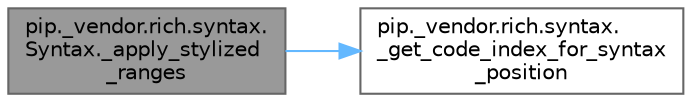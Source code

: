 digraph "pip._vendor.rich.syntax.Syntax._apply_stylized_ranges"
{
 // LATEX_PDF_SIZE
  bgcolor="transparent";
  edge [fontname=Helvetica,fontsize=10,labelfontname=Helvetica,labelfontsize=10];
  node [fontname=Helvetica,fontsize=10,shape=box,height=0.2,width=0.4];
  rankdir="LR";
  Node1 [id="Node000001",label="pip._vendor.rich.syntax.\lSyntax._apply_stylized\l_ranges",height=0.2,width=0.4,color="gray40", fillcolor="grey60", style="filled", fontcolor="black",tooltip=" "];
  Node1 -> Node2 [id="edge1_Node000001_Node000002",color="steelblue1",style="solid",tooltip=" "];
  Node2 [id="Node000002",label="pip._vendor.rich.syntax.\l_get_code_index_for_syntax\l_position",height=0.2,width=0.4,color="grey40", fillcolor="white", style="filled",URL="$namespacepip_1_1__vendor_1_1rich_1_1syntax.html#a56686c7b3fa016dc6477c9b96e3d3195",tooltip=" "];
}

